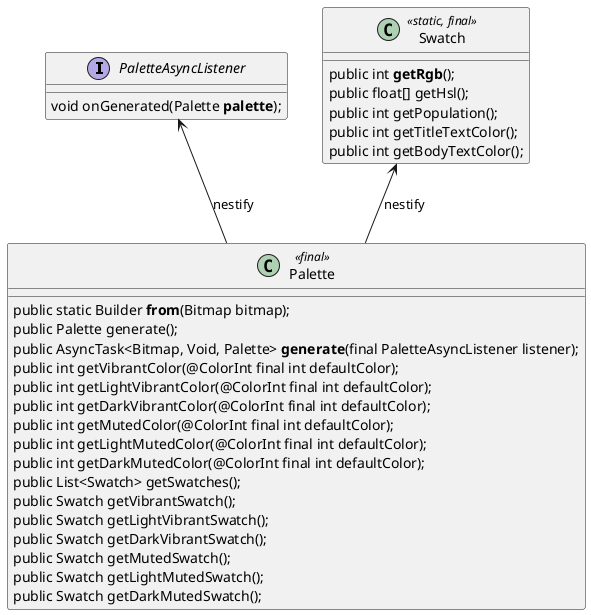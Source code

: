 @startuml

interface PaletteAsyncListener {
    void onGenerated(Palette **palette**);
}

class Swatch<<static, final>> {
    public int **getRgb**();
    public float[] getHsl();
    public int getPopulation();
    public int getTitleTextColor();
    public int getBodyTextColor();
}

class Palette<<final>> {
    public static Builder **from**(Bitmap bitmap);
    public Palette generate();
    public AsyncTask<Bitmap, Void, Palette> **generate**(final PaletteAsyncListener listener);
    public int getVibrantColor(@ColorInt final int defaultColor);
    public int getLightVibrantColor(@ColorInt final int defaultColor);
    public int getDarkVibrantColor(@ColorInt final int defaultColor);
    public int getMutedColor(@ColorInt final int defaultColor);
    public int getLightMutedColor(@ColorInt final int defaultColor);
    public int getDarkMutedColor(@ColorInt final int defaultColor);
    public List<Swatch> getSwatches();
    public Swatch getVibrantSwatch();
    public Swatch getLightVibrantSwatch();
    public Swatch getDarkVibrantSwatch();
    public Swatch getMutedSwatch();
    public Swatch getLightMutedSwatch();
    public Swatch getDarkMutedSwatch();
}
PaletteAsyncListener <-- Palette : nestify
Swatch <-- Palette : nestify

@enduml